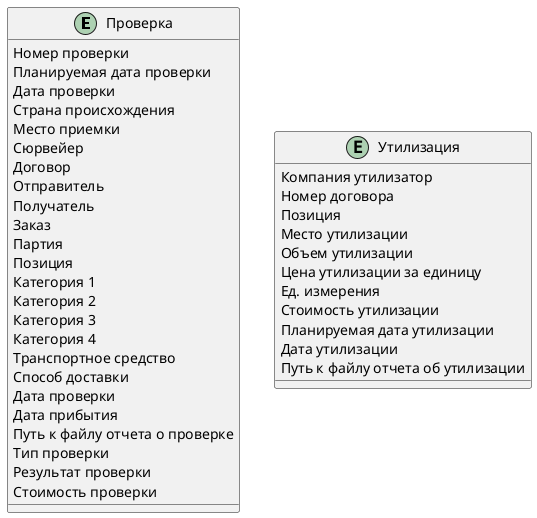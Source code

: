 @startuml
' hide the spot
' hide circle

' avoid problems with angled crows feet
skinparam linetype ortho

entity Проверка {
Номер проверки
Планируемая дата проверки
Дата проверки
Страна происхождения
Место приемки
Сюрвейер
Договор
Отправитель
Получатель
Заказ
Партия
Позиция
Категория 1
Категория 2
Категория 3
Категория 4
Транспортное средство
Способ доставки
Дата проверки
Дата прибытия
Путь к файлу отчета о проверке
Тип проверки
Результат проверки
Стоимость проверки
}

entity Утилизация {
Компания утилизатор
Номер договора
Позиция
Место утилизации
Объем утилизации
Цена утилизации за единицу
Ед. измерения
Стоимость утилизации
Планируемая дата утилизации
Дата утилизации
Путь к файлу отчета об утилизации
}

@enduml
